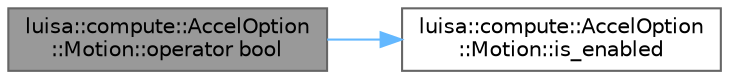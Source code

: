 digraph "luisa::compute::AccelOption::Motion::operator bool"
{
 // LATEX_PDF_SIZE
  bgcolor="transparent";
  edge [fontname=Helvetica,fontsize=10,labelfontname=Helvetica,labelfontsize=10];
  node [fontname=Helvetica,fontsize=10,shape=box,height=0.2,width=0.4];
  rankdir="LR";
  Node1 [id="Node000001",label="luisa::compute::AccelOption\l::Motion::operator bool",height=0.2,width=0.4,color="gray40", fillcolor="grey60", style="filled", fontcolor="black",tooltip=" "];
  Node1 -> Node2 [id="edge1_Node000001_Node000002",color="steelblue1",style="solid",tooltip=" "];
  Node2 [id="Node000002",label="luisa::compute::AccelOption\l::Motion::is_enabled",height=0.2,width=0.4,color="grey40", fillcolor="white", style="filled",URL="$structluisa_1_1compute_1_1_accel_option_1_1_motion.html#a3c78b4600a3ae8f90e2b59e3c2274f9a",tooltip=" "];
}
